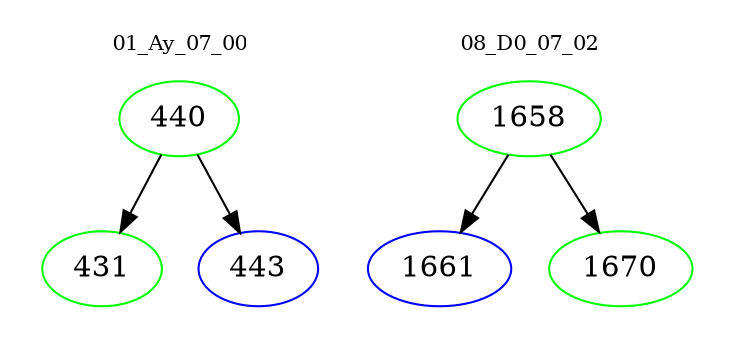 digraph{
subgraph cluster_0 {
color = white
label = "01_Ay_07_00";
fontsize=10;
T0_440 [label="440", color="green"]
T0_440 -> T0_431 [color="black"]
T0_431 [label="431", color="green"]
T0_440 -> T0_443 [color="black"]
T0_443 [label="443", color="blue"]
}
subgraph cluster_1 {
color = white
label = "08_D0_07_02";
fontsize=10;
T1_1658 [label="1658", color="green"]
T1_1658 -> T1_1661 [color="black"]
T1_1661 [label="1661", color="blue"]
T1_1658 -> T1_1670 [color="black"]
T1_1670 [label="1670", color="green"]
}
}
